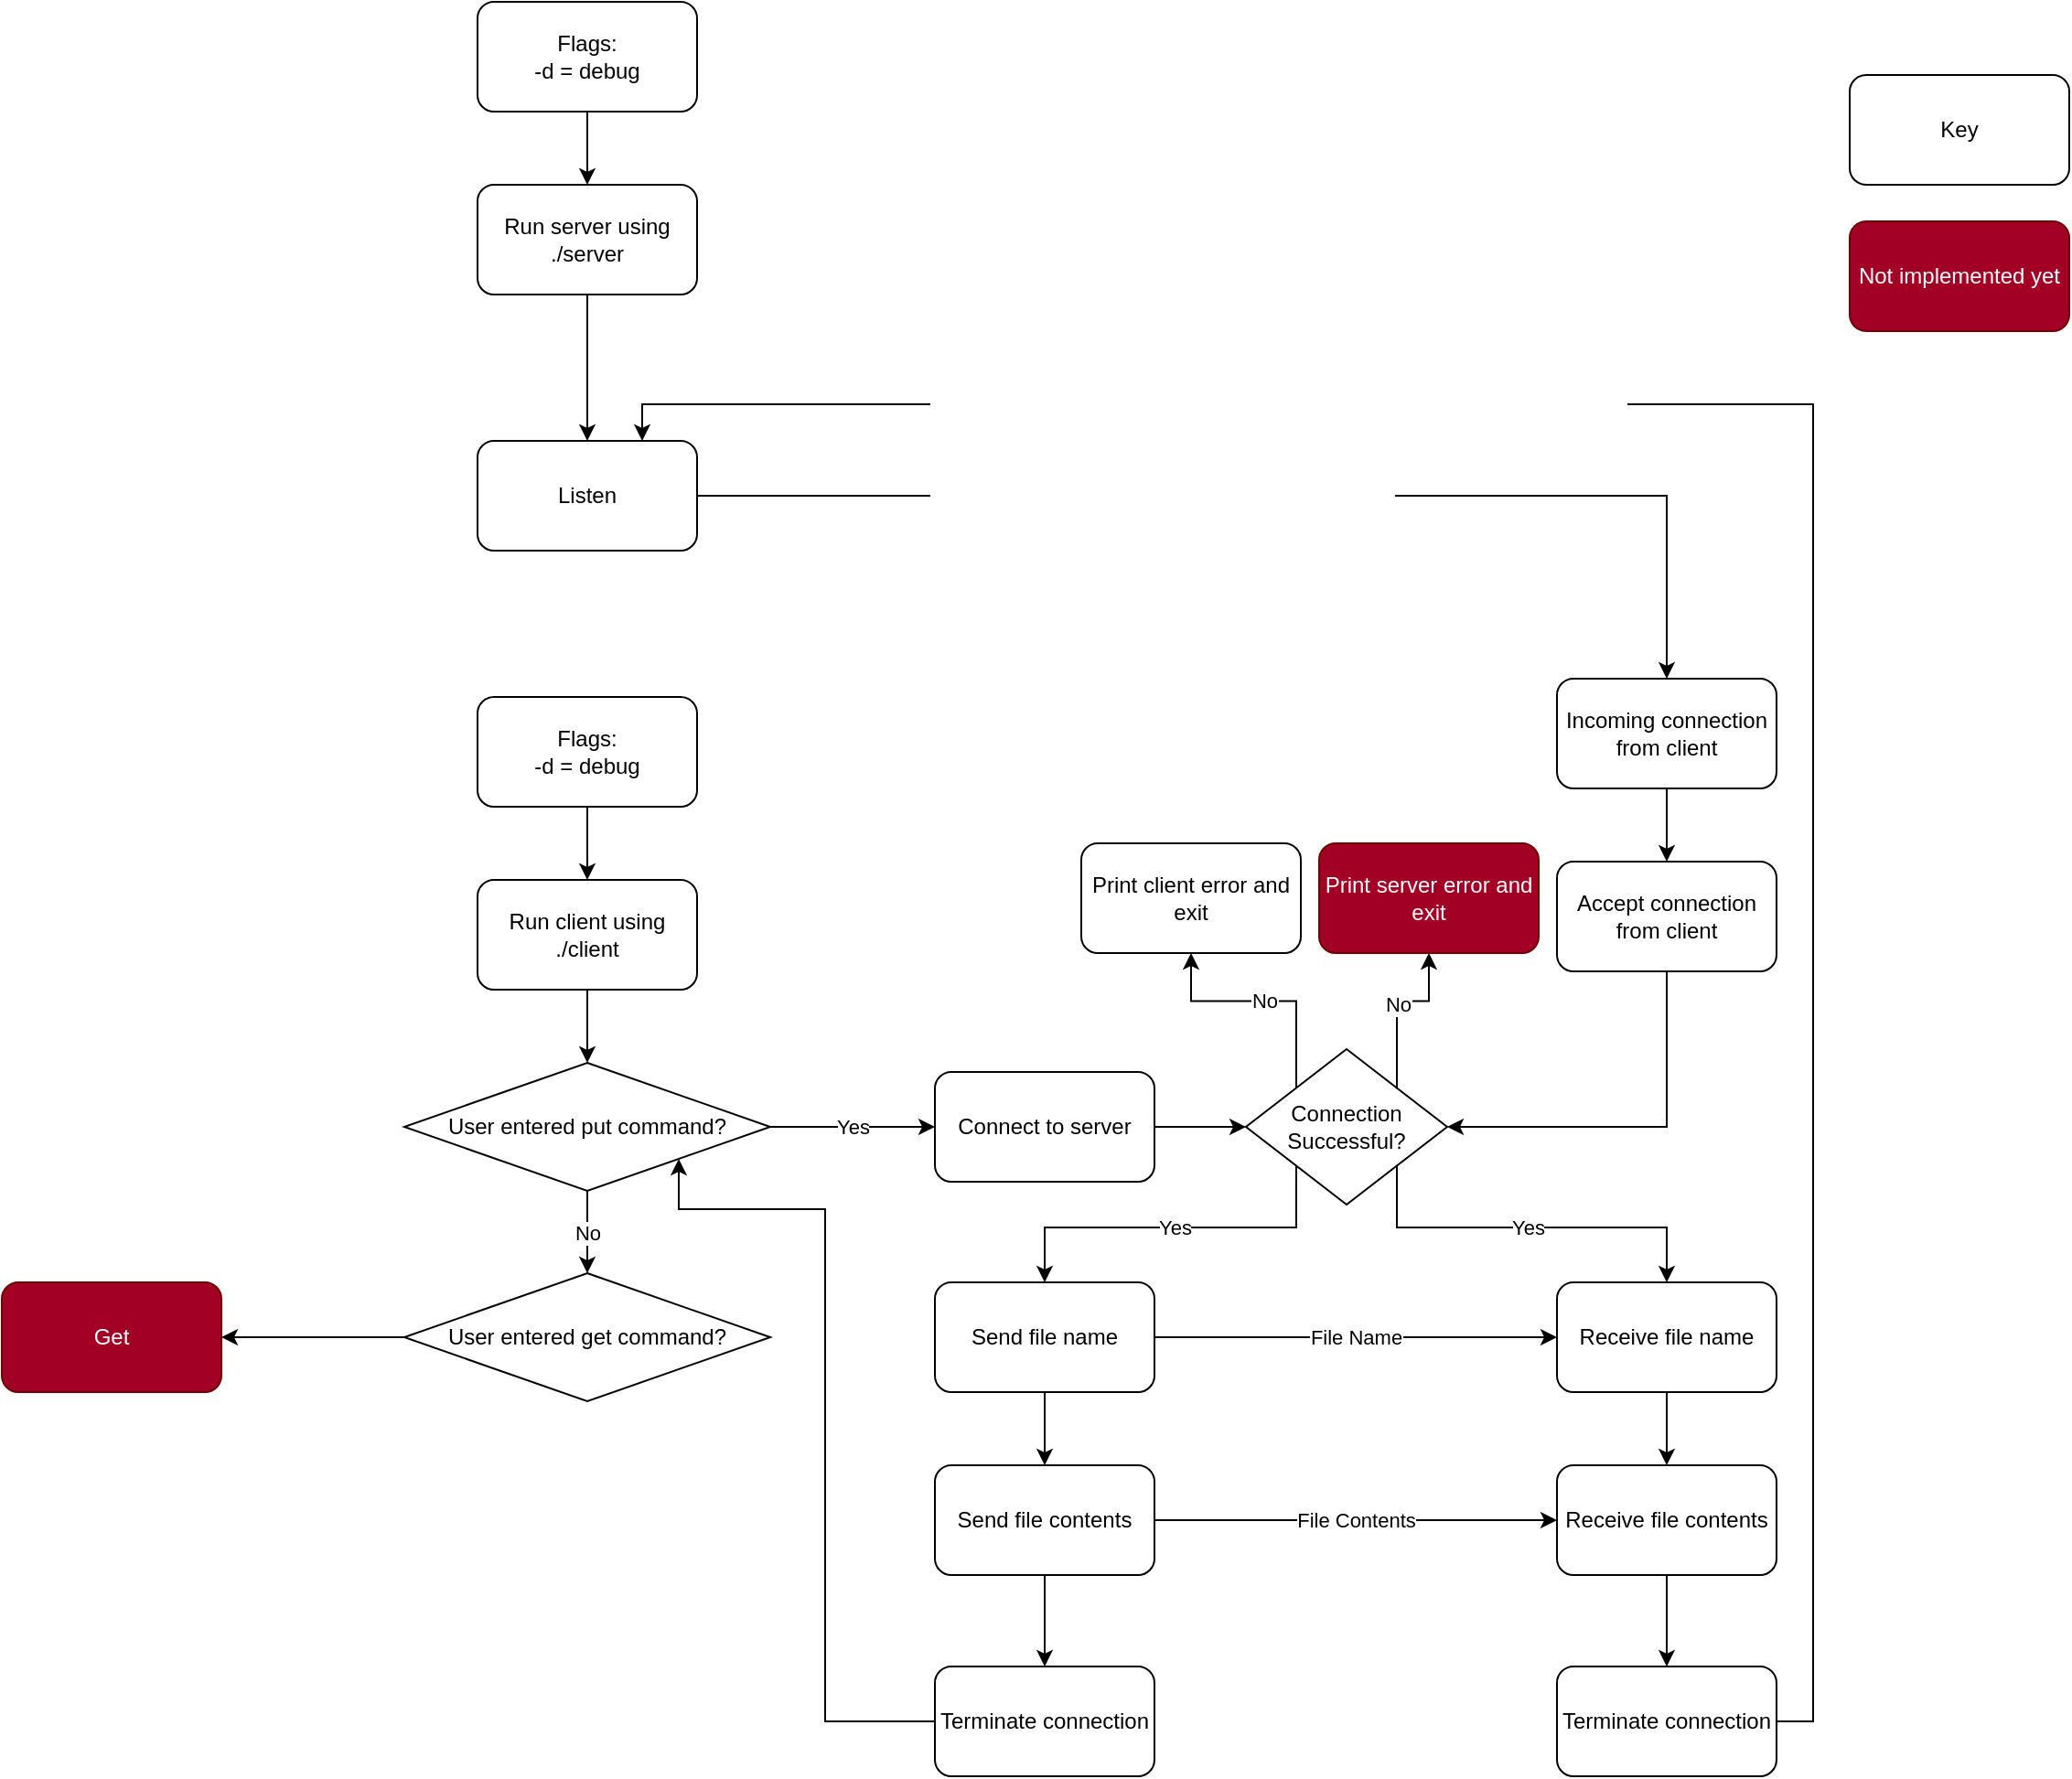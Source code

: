 <mxfile version="24.7.8">
  <diagram id="C5RBs43oDa-KdzZeNtuy" name="Page-1">
    <mxGraphModel dx="2261" dy="2008" grid="1" gridSize="10" guides="1" tooltips="1" connect="1" arrows="1" fold="1" page="1" pageScale="1" pageWidth="827" pageHeight="1169" math="0" shadow="0">
      <root>
        <mxCell id="WIyWlLk6GJQsqaUBKTNV-0" />
        <mxCell id="WIyWlLk6GJQsqaUBKTNV-1" parent="WIyWlLk6GJQsqaUBKTNV-0" />
        <mxCell id="3YDR6Xs8B0ELMVVctG6E-16" style="edgeStyle=orthogonalEdgeStyle;rounded=0;orthogonalLoop=1;jettySize=auto;html=1;exitX=0.5;exitY=1;exitDx=0;exitDy=0;entryX=0.5;entryY=0;entryDx=0;entryDy=0;" edge="1" parent="WIyWlLk6GJQsqaUBKTNV-1" source="3YDR6Xs8B0ELMVVctG6E-0" target="3YDR6Xs8B0ELMVVctG6E-8">
          <mxGeometry relative="1" as="geometry" />
        </mxCell>
        <mxCell id="3YDR6Xs8B0ELMVVctG6E-0" value="Run server using ./server" style="rounded=1;whiteSpace=wrap;html=1;" vertex="1" parent="WIyWlLk6GJQsqaUBKTNV-1">
          <mxGeometry x="-310" y="-300" width="120" height="60" as="geometry" />
        </mxCell>
        <mxCell id="3YDR6Xs8B0ELMVVctG6E-14" style="edgeStyle=orthogonalEdgeStyle;rounded=0;orthogonalLoop=1;jettySize=auto;html=1;exitX=0.5;exitY=1;exitDx=0;exitDy=0;entryX=0.5;entryY=0;entryDx=0;entryDy=0;" edge="1" parent="WIyWlLk6GJQsqaUBKTNV-1" source="3YDR6Xs8B0ELMVVctG6E-1" target="3YDR6Xs8B0ELMVVctG6E-6">
          <mxGeometry relative="1" as="geometry" />
        </mxCell>
        <mxCell id="3YDR6Xs8B0ELMVVctG6E-1" value="Run client using ./client" style="rounded=1;whiteSpace=wrap;html=1;" vertex="1" parent="WIyWlLk6GJQsqaUBKTNV-1">
          <mxGeometry x="-310" y="80" width="120" height="60" as="geometry" />
        </mxCell>
        <mxCell id="3YDR6Xs8B0ELMVVctG6E-15" style="edgeStyle=orthogonalEdgeStyle;rounded=0;orthogonalLoop=1;jettySize=auto;html=1;exitX=0.5;exitY=1;exitDx=0;exitDy=0;entryX=0.5;entryY=0;entryDx=0;entryDy=0;" edge="1" parent="WIyWlLk6GJQsqaUBKTNV-1" source="3YDR6Xs8B0ELMVVctG6E-2" target="3YDR6Xs8B0ELMVVctG6E-0">
          <mxGeometry relative="1" as="geometry" />
        </mxCell>
        <mxCell id="3YDR6Xs8B0ELMVVctG6E-2" value="Flags:&lt;div&gt;-d = debug&lt;/div&gt;" style="rounded=1;whiteSpace=wrap;html=1;" vertex="1" parent="WIyWlLk6GJQsqaUBKTNV-1">
          <mxGeometry x="-310" y="-400" width="120" height="60" as="geometry" />
        </mxCell>
        <mxCell id="3YDR6Xs8B0ELMVVctG6E-13" style="edgeStyle=orthogonalEdgeStyle;rounded=0;orthogonalLoop=1;jettySize=auto;html=1;exitX=0.5;exitY=1;exitDx=0;exitDy=0;entryX=0.5;entryY=0;entryDx=0;entryDy=0;" edge="1" parent="WIyWlLk6GJQsqaUBKTNV-1" source="3YDR6Xs8B0ELMVVctG6E-3" target="3YDR6Xs8B0ELMVVctG6E-1">
          <mxGeometry relative="1" as="geometry" />
        </mxCell>
        <mxCell id="3YDR6Xs8B0ELMVVctG6E-3" value="Flags:&lt;div&gt;-d = debug&lt;/div&gt;" style="rounded=1;whiteSpace=wrap;html=1;" vertex="1" parent="WIyWlLk6GJQsqaUBKTNV-1">
          <mxGeometry x="-310" y="-20" width="120" height="60" as="geometry" />
        </mxCell>
        <mxCell id="3YDR6Xs8B0ELMVVctG6E-12" value="Yes" style="edgeStyle=orthogonalEdgeStyle;rounded=0;orthogonalLoop=1;jettySize=auto;html=1;exitX=1;exitY=0.5;exitDx=0;exitDy=0;entryX=0;entryY=0.5;entryDx=0;entryDy=0;" edge="1" parent="WIyWlLk6GJQsqaUBKTNV-1" source="3YDR6Xs8B0ELMVVctG6E-6" target="3YDR6Xs8B0ELMVVctG6E-10">
          <mxGeometry relative="1" as="geometry" />
        </mxCell>
        <mxCell id="3YDR6Xs8B0ELMVVctG6E-58" value="No" style="edgeStyle=orthogonalEdgeStyle;rounded=0;orthogonalLoop=1;jettySize=auto;html=1;exitX=0.5;exitY=1;exitDx=0;exitDy=0;entryX=0.5;entryY=0;entryDx=0;entryDy=0;" edge="1" parent="WIyWlLk6GJQsqaUBKTNV-1" source="3YDR6Xs8B0ELMVVctG6E-6" target="3YDR6Xs8B0ELMVVctG6E-57">
          <mxGeometry relative="1" as="geometry" />
        </mxCell>
        <mxCell id="3YDR6Xs8B0ELMVVctG6E-6" value="User entered put command?" style="rhombus;whiteSpace=wrap;html=1;" vertex="1" parent="WIyWlLk6GJQsqaUBKTNV-1">
          <mxGeometry x="-350" y="180" width="200" height="70" as="geometry" />
        </mxCell>
        <mxCell id="3YDR6Xs8B0ELMVVctG6E-34" style="edgeStyle=orthogonalEdgeStyle;rounded=0;orthogonalLoop=1;jettySize=auto;html=1;exitX=1;exitY=0.5;exitDx=0;exitDy=0;entryX=0.5;entryY=0;entryDx=0;entryDy=0;" edge="1" parent="WIyWlLk6GJQsqaUBKTNV-1" source="3YDR6Xs8B0ELMVVctG6E-8" target="3YDR6Xs8B0ELMVVctG6E-32">
          <mxGeometry relative="1" as="geometry" />
        </mxCell>
        <mxCell id="3YDR6Xs8B0ELMVVctG6E-8" value="Listen" style="rounded=1;whiteSpace=wrap;html=1;" vertex="1" parent="WIyWlLk6GJQsqaUBKTNV-1">
          <mxGeometry x="-310" y="-160" width="120" height="60" as="geometry" />
        </mxCell>
        <mxCell id="3YDR6Xs8B0ELMVVctG6E-23" style="edgeStyle=orthogonalEdgeStyle;rounded=0;orthogonalLoop=1;jettySize=auto;html=1;exitX=1;exitY=0.5;exitDx=0;exitDy=0;entryX=0;entryY=0.5;entryDx=0;entryDy=0;" edge="1" parent="WIyWlLk6GJQsqaUBKTNV-1" source="3YDR6Xs8B0ELMVVctG6E-10" target="3YDR6Xs8B0ELMVVctG6E-22">
          <mxGeometry relative="1" as="geometry" />
        </mxCell>
        <mxCell id="3YDR6Xs8B0ELMVVctG6E-10" value="Connect to server" style="rounded=1;whiteSpace=wrap;html=1;" vertex="1" parent="WIyWlLk6GJQsqaUBKTNV-1">
          <mxGeometry x="-60" y="185" width="120" height="60" as="geometry" />
        </mxCell>
        <mxCell id="3YDR6Xs8B0ELMVVctG6E-41" style="edgeStyle=orthogonalEdgeStyle;rounded=0;orthogonalLoop=1;jettySize=auto;html=1;exitX=0.5;exitY=1;exitDx=0;exitDy=0;entryX=1;entryY=0.5;entryDx=0;entryDy=0;" edge="1" parent="WIyWlLk6GJQsqaUBKTNV-1" source="3YDR6Xs8B0ELMVVctG6E-11" target="3YDR6Xs8B0ELMVVctG6E-22">
          <mxGeometry relative="1" as="geometry" />
        </mxCell>
        <mxCell id="3YDR6Xs8B0ELMVVctG6E-11" value="Accept connection from client" style="rounded=1;whiteSpace=wrap;html=1;" vertex="1" parent="WIyWlLk6GJQsqaUBKTNV-1">
          <mxGeometry x="280" y="70" width="120" height="60" as="geometry" />
        </mxCell>
        <mxCell id="3YDR6Xs8B0ELMVVctG6E-24" value="No" style="edgeStyle=orthogonalEdgeStyle;rounded=0;orthogonalLoop=1;jettySize=auto;html=1;exitX=0;exitY=0;exitDx=0;exitDy=0;" edge="1" parent="WIyWlLk6GJQsqaUBKTNV-1" source="3YDR6Xs8B0ELMVVctG6E-22" target="3YDR6Xs8B0ELMVVctG6E-25">
          <mxGeometry relative="1" as="geometry">
            <mxPoint x="165" y="120" as="targetPoint" />
          </mxGeometry>
        </mxCell>
        <mxCell id="3YDR6Xs8B0ELMVVctG6E-39" value="Yes" style="edgeStyle=orthogonalEdgeStyle;rounded=0;orthogonalLoop=1;jettySize=auto;html=1;exitX=0;exitY=1;exitDx=0;exitDy=0;entryX=0.5;entryY=0;entryDx=0;entryDy=0;" edge="1" parent="WIyWlLk6GJQsqaUBKTNV-1" source="3YDR6Xs8B0ELMVVctG6E-22" target="3YDR6Xs8B0ELMVVctG6E-28">
          <mxGeometry relative="1" as="geometry">
            <Array as="points">
              <mxPoint x="138" y="270" />
              <mxPoint y="270" />
            </Array>
          </mxGeometry>
        </mxCell>
        <mxCell id="3YDR6Xs8B0ELMVVctG6E-40" value="Yes" style="edgeStyle=orthogonalEdgeStyle;rounded=0;orthogonalLoop=1;jettySize=auto;html=1;exitX=1;exitY=1;exitDx=0;exitDy=0;entryX=0.5;entryY=0;entryDx=0;entryDy=0;" edge="1" parent="WIyWlLk6GJQsqaUBKTNV-1" source="3YDR6Xs8B0ELMVVctG6E-22" target="3YDR6Xs8B0ELMVVctG6E-30">
          <mxGeometry relative="1" as="geometry">
            <Array as="points">
              <mxPoint x="193" y="270" />
              <mxPoint x="340" y="270" />
            </Array>
          </mxGeometry>
        </mxCell>
        <mxCell id="3YDR6Xs8B0ELMVVctG6E-43" value="No" style="edgeStyle=orthogonalEdgeStyle;rounded=0;orthogonalLoop=1;jettySize=auto;html=1;exitX=1;exitY=0;exitDx=0;exitDy=0;entryX=0.5;entryY=1;entryDx=0;entryDy=0;" edge="1" parent="WIyWlLk6GJQsqaUBKTNV-1" source="3YDR6Xs8B0ELMVVctG6E-22" target="3YDR6Xs8B0ELMVVctG6E-42">
          <mxGeometry relative="1" as="geometry" />
        </mxCell>
        <mxCell id="3YDR6Xs8B0ELMVVctG6E-22" value="Connection Successful?" style="rhombus;whiteSpace=wrap;html=1;" vertex="1" parent="WIyWlLk6GJQsqaUBKTNV-1">
          <mxGeometry x="110" y="172.5" width="110" height="85" as="geometry" />
        </mxCell>
        <mxCell id="3YDR6Xs8B0ELMVVctG6E-25" value="Print client error and exit" style="rounded=1;whiteSpace=wrap;html=1;" vertex="1" parent="WIyWlLk6GJQsqaUBKTNV-1">
          <mxGeometry x="20" y="60" width="120" height="60" as="geometry" />
        </mxCell>
        <mxCell id="3YDR6Xs8B0ELMVVctG6E-46" value="File Name" style="edgeStyle=orthogonalEdgeStyle;rounded=0;orthogonalLoop=1;jettySize=auto;html=1;exitX=1;exitY=0.5;exitDx=0;exitDy=0;entryX=0;entryY=0.5;entryDx=0;entryDy=0;" edge="1" parent="WIyWlLk6GJQsqaUBKTNV-1" source="3YDR6Xs8B0ELMVVctG6E-28" target="3YDR6Xs8B0ELMVVctG6E-30">
          <mxGeometry relative="1" as="geometry" />
        </mxCell>
        <mxCell id="3YDR6Xs8B0ELMVVctG6E-48" style="edgeStyle=orthogonalEdgeStyle;rounded=0;orthogonalLoop=1;jettySize=auto;html=1;exitX=0.5;exitY=1;exitDx=0;exitDy=0;entryX=0.5;entryY=0;entryDx=0;entryDy=0;" edge="1" parent="WIyWlLk6GJQsqaUBKTNV-1" source="3YDR6Xs8B0ELMVVctG6E-28" target="3YDR6Xs8B0ELMVVctG6E-47">
          <mxGeometry relative="1" as="geometry" />
        </mxCell>
        <mxCell id="3YDR6Xs8B0ELMVVctG6E-28" value="Send file name" style="rounded=1;whiteSpace=wrap;html=1;" vertex="1" parent="WIyWlLk6GJQsqaUBKTNV-1">
          <mxGeometry x="-60" y="300" width="120" height="60" as="geometry" />
        </mxCell>
        <mxCell id="3YDR6Xs8B0ELMVVctG6E-51" style="edgeStyle=orthogonalEdgeStyle;rounded=0;orthogonalLoop=1;jettySize=auto;html=1;exitX=0.5;exitY=1;exitDx=0;exitDy=0;entryX=0.5;entryY=0;entryDx=0;entryDy=0;" edge="1" parent="WIyWlLk6GJQsqaUBKTNV-1" source="3YDR6Xs8B0ELMVVctG6E-30" target="3YDR6Xs8B0ELMVVctG6E-49">
          <mxGeometry relative="1" as="geometry" />
        </mxCell>
        <mxCell id="3YDR6Xs8B0ELMVVctG6E-30" value="Receive file name" style="rounded=1;whiteSpace=wrap;html=1;" vertex="1" parent="WIyWlLk6GJQsqaUBKTNV-1">
          <mxGeometry x="280" y="300" width="120" height="60" as="geometry" />
        </mxCell>
        <mxCell id="3YDR6Xs8B0ELMVVctG6E-37" style="edgeStyle=orthogonalEdgeStyle;rounded=0;orthogonalLoop=1;jettySize=auto;html=1;exitX=0.5;exitY=1;exitDx=0;exitDy=0;entryX=0.5;entryY=0;entryDx=0;entryDy=0;" edge="1" parent="WIyWlLk6GJQsqaUBKTNV-1" source="3YDR6Xs8B0ELMVVctG6E-32" target="3YDR6Xs8B0ELMVVctG6E-11">
          <mxGeometry relative="1" as="geometry" />
        </mxCell>
        <mxCell id="3YDR6Xs8B0ELMVVctG6E-32" value="Incoming connection from client" style="rounded=1;whiteSpace=wrap;html=1;" vertex="1" parent="WIyWlLk6GJQsqaUBKTNV-1">
          <mxGeometry x="280" y="-30" width="120" height="60" as="geometry" />
        </mxCell>
        <mxCell id="3YDR6Xs8B0ELMVVctG6E-42" value="Print server error and exit" style="rounded=1;whiteSpace=wrap;html=1;fillColor=#a20025;fontColor=#ffffff;strokeColor=#6F0000;" vertex="1" parent="WIyWlLk6GJQsqaUBKTNV-1">
          <mxGeometry x="150" y="60" width="120" height="60" as="geometry" />
        </mxCell>
        <mxCell id="3YDR6Xs8B0ELMVVctG6E-44" value="Key" style="rounded=1;whiteSpace=wrap;html=1;" vertex="1" parent="WIyWlLk6GJQsqaUBKTNV-1">
          <mxGeometry x="440" y="-360" width="120" height="60" as="geometry" />
        </mxCell>
        <mxCell id="3YDR6Xs8B0ELMVVctG6E-45" value="Not implemented yet" style="rounded=1;whiteSpace=wrap;html=1;fillColor=#a20025;fontColor=#ffffff;strokeColor=#6F0000;" vertex="1" parent="WIyWlLk6GJQsqaUBKTNV-1">
          <mxGeometry x="440" y="-280" width="120" height="60" as="geometry" />
        </mxCell>
        <mxCell id="3YDR6Xs8B0ELMVVctG6E-50" value="File Contents" style="edgeStyle=orthogonalEdgeStyle;rounded=0;orthogonalLoop=1;jettySize=auto;html=1;exitX=1;exitY=0.5;exitDx=0;exitDy=0;entryX=0;entryY=0.5;entryDx=0;entryDy=0;" edge="1" parent="WIyWlLk6GJQsqaUBKTNV-1" source="3YDR6Xs8B0ELMVVctG6E-47" target="3YDR6Xs8B0ELMVVctG6E-49">
          <mxGeometry relative="1" as="geometry" />
        </mxCell>
        <mxCell id="3YDR6Xs8B0ELMVVctG6E-54" style="edgeStyle=orthogonalEdgeStyle;rounded=0;orthogonalLoop=1;jettySize=auto;html=1;exitX=0.5;exitY=1;exitDx=0;exitDy=0;entryX=0.5;entryY=0;entryDx=0;entryDy=0;" edge="1" parent="WIyWlLk6GJQsqaUBKTNV-1" source="3YDR6Xs8B0ELMVVctG6E-47" target="3YDR6Xs8B0ELMVVctG6E-52">
          <mxGeometry relative="1" as="geometry" />
        </mxCell>
        <mxCell id="3YDR6Xs8B0ELMVVctG6E-47" value="Send file contents" style="rounded=1;whiteSpace=wrap;html=1;" vertex="1" parent="WIyWlLk6GJQsqaUBKTNV-1">
          <mxGeometry x="-60" y="400" width="120" height="60" as="geometry" />
        </mxCell>
        <mxCell id="3YDR6Xs8B0ELMVVctG6E-55" style="edgeStyle=orthogonalEdgeStyle;rounded=0;orthogonalLoop=1;jettySize=auto;html=1;exitX=0.5;exitY=1;exitDx=0;exitDy=0;entryX=0.5;entryY=0;entryDx=0;entryDy=0;" edge="1" parent="WIyWlLk6GJQsqaUBKTNV-1" source="3YDR6Xs8B0ELMVVctG6E-49" target="3YDR6Xs8B0ELMVVctG6E-53">
          <mxGeometry relative="1" as="geometry" />
        </mxCell>
        <mxCell id="3YDR6Xs8B0ELMVVctG6E-49" value="Receive file contents" style="rounded=1;whiteSpace=wrap;html=1;" vertex="1" parent="WIyWlLk6GJQsqaUBKTNV-1">
          <mxGeometry x="280" y="400" width="120" height="60" as="geometry" />
        </mxCell>
        <mxCell id="3YDR6Xs8B0ELMVVctG6E-61" style="edgeStyle=orthogonalEdgeStyle;rounded=0;orthogonalLoop=1;jettySize=auto;html=1;exitX=0;exitY=0.5;exitDx=0;exitDy=0;entryX=1;entryY=1;entryDx=0;entryDy=0;" edge="1" parent="WIyWlLk6GJQsqaUBKTNV-1" source="3YDR6Xs8B0ELMVVctG6E-52" target="3YDR6Xs8B0ELMVVctG6E-6">
          <mxGeometry relative="1" as="geometry">
            <Array as="points">
              <mxPoint x="-120" y="540" />
              <mxPoint x="-120" y="260" />
              <mxPoint x="-200" y="260" />
            </Array>
          </mxGeometry>
        </mxCell>
        <mxCell id="3YDR6Xs8B0ELMVVctG6E-52" value="Terminate connection" style="rounded=1;whiteSpace=wrap;html=1;" vertex="1" parent="WIyWlLk6GJQsqaUBKTNV-1">
          <mxGeometry x="-60" y="510" width="120" height="60" as="geometry" />
        </mxCell>
        <mxCell id="3YDR6Xs8B0ELMVVctG6E-62" style="edgeStyle=orthogonalEdgeStyle;rounded=0;orthogonalLoop=1;jettySize=auto;html=1;exitX=1;exitY=0.5;exitDx=0;exitDy=0;entryX=0.75;entryY=0;entryDx=0;entryDy=0;" edge="1" parent="WIyWlLk6GJQsqaUBKTNV-1" source="3YDR6Xs8B0ELMVVctG6E-53" target="3YDR6Xs8B0ELMVVctG6E-8">
          <mxGeometry relative="1" as="geometry">
            <mxPoint x="530" y="-200" as="targetPoint" />
          </mxGeometry>
        </mxCell>
        <mxCell id="3YDR6Xs8B0ELMVVctG6E-53" value="Terminate connection" style="rounded=1;whiteSpace=wrap;html=1;" vertex="1" parent="WIyWlLk6GJQsqaUBKTNV-1">
          <mxGeometry x="280" y="510" width="120" height="60" as="geometry" />
        </mxCell>
        <mxCell id="3YDR6Xs8B0ELMVVctG6E-60" style="edgeStyle=orthogonalEdgeStyle;rounded=0;orthogonalLoop=1;jettySize=auto;html=1;exitX=0;exitY=0.5;exitDx=0;exitDy=0;entryX=1;entryY=0.5;entryDx=0;entryDy=0;" edge="1" parent="WIyWlLk6GJQsqaUBKTNV-1" source="3YDR6Xs8B0ELMVVctG6E-57" target="3YDR6Xs8B0ELMVVctG6E-59">
          <mxGeometry relative="1" as="geometry" />
        </mxCell>
        <mxCell id="3YDR6Xs8B0ELMVVctG6E-57" value="User entered get command?" style="rhombus;whiteSpace=wrap;html=1;" vertex="1" parent="WIyWlLk6GJQsqaUBKTNV-1">
          <mxGeometry x="-350" y="295" width="200" height="70" as="geometry" />
        </mxCell>
        <mxCell id="3YDR6Xs8B0ELMVVctG6E-59" value="Get" style="rounded=1;whiteSpace=wrap;html=1;fillColor=#a20025;fontColor=#ffffff;strokeColor=#6F0000;" vertex="1" parent="WIyWlLk6GJQsqaUBKTNV-1">
          <mxGeometry x="-570" y="300" width="120" height="60" as="geometry" />
        </mxCell>
      </root>
    </mxGraphModel>
  </diagram>
</mxfile>
